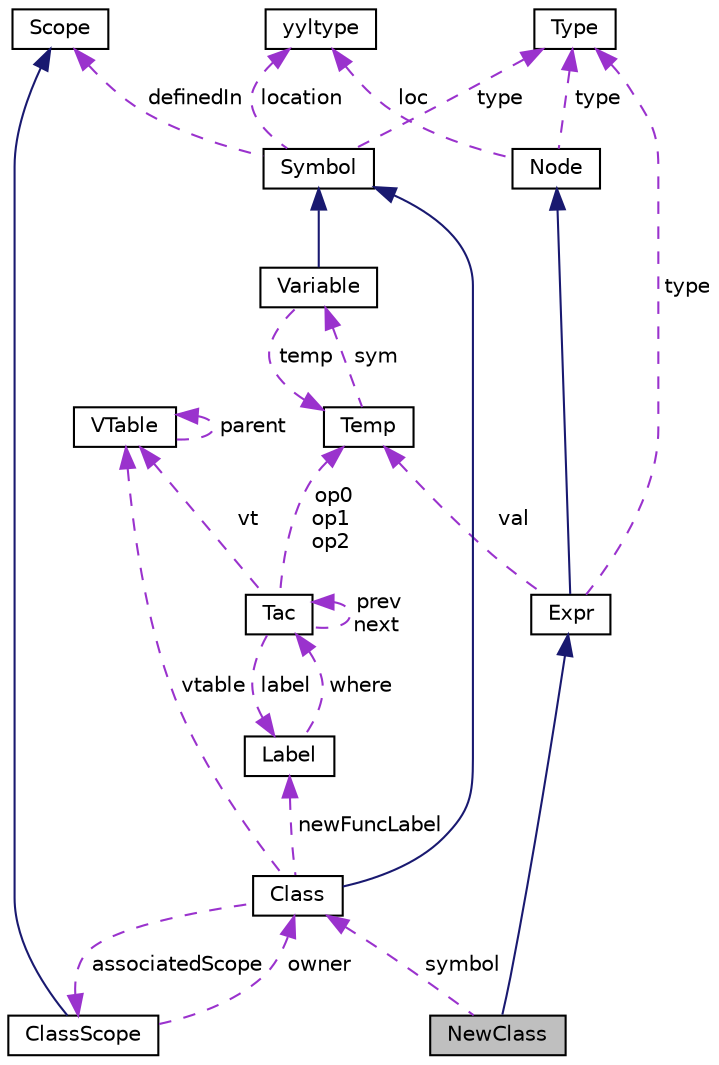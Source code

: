 digraph "NewClass"
{
 // LATEX_PDF_SIZE
  edge [fontname="Helvetica",fontsize="10",labelfontname="Helvetica",labelfontsize="10"];
  node [fontname="Helvetica",fontsize="10",shape=record];
  Node1 [label="NewClass",height=0.2,width=0.4,color="black", fillcolor="grey75", style="filled", fontcolor="black",tooltip="new class node"];
  Node2 -> Node1 [dir="back",color="midnightblue",fontsize="10",style="solid",fontname="Helvetica"];
  Node2 [label="Expr",height=0.2,width=0.4,color="black", fillcolor="white", style="filled",URL="$classExpr.html",tooltip="expression node(interface)"];
  Node3 -> Node2 [dir="back",color="midnightblue",fontsize="10",style="solid",fontname="Helvetica"];
  Node3 [label="Node",height=0.2,width=0.4,color="black", fillcolor="white", style="filled",URL="$classNode.html",tooltip="basic node defination"];
  Node4 -> Node3 [dir="back",color="darkorchid3",fontsize="10",style="dashed",label=" loc" ,fontname="Helvetica"];
  Node4 [label="yyltype",height=0.2,width=0.4,color="black", fillcolor="white", style="filled",URL="$structyyltype.html",tooltip="store location information"];
  Node5 -> Node3 [dir="back",color="darkorchid3",fontsize="10",style="dashed",label=" type" ,fontname="Helvetica"];
  Node5 [label="Type",height=0.2,width=0.4,color="black", fillcolor="white", style="filled",URL="$classType.html",tooltip=" "];
  Node6 -> Node2 [dir="back",color="darkorchid3",fontsize="10",style="dashed",label=" val" ,fontname="Helvetica"];
  Node6 [label="Temp",height=0.2,width=0.4,color="black", fillcolor="white", style="filled",URL="$classTemp.html",tooltip=" "];
  Node7 -> Node6 [dir="back",color="darkorchid3",fontsize="10",style="dashed",label=" sym" ,fontname="Helvetica"];
  Node7 [label="Variable",height=0.2,width=0.4,color="black", fillcolor="white", style="filled",URL="$classVariable.html",tooltip=" "];
  Node8 -> Node7 [dir="back",color="midnightblue",fontsize="10",style="solid",fontname="Helvetica"];
  Node8 [label="Symbol",height=0.2,width=0.4,color="black", fillcolor="white", style="filled",URL="$classSymbol.html",tooltip=" "];
  Node4 -> Node8 [dir="back",color="darkorchid3",fontsize="10",style="dashed",label=" location" ,fontname="Helvetica"];
  Node5 -> Node8 [dir="back",color="darkorchid3",fontsize="10",style="dashed",label=" type" ,fontname="Helvetica"];
  Node9 -> Node8 [dir="back",color="darkorchid3",fontsize="10",style="dashed",label=" definedIn" ,fontname="Helvetica"];
  Node9 [label="Scope",height=0.2,width=0.4,color="black", fillcolor="white", style="filled",URL="$classScope.html",tooltip="scope interface"];
  Node6 -> Node7 [dir="back",color="darkorchid3",fontsize="10",style="dashed",label=" temp" ,fontname="Helvetica"];
  Node5 -> Node2 [dir="back",color="darkorchid3",fontsize="10",style="dashed",label=" type" ,fontname="Helvetica"];
  Node10 -> Node1 [dir="back",color="darkorchid3",fontsize="10",style="dashed",label=" symbol" ,fontname="Helvetica"];
  Node10 [label="Class",height=0.2,width=0.4,color="black", fillcolor="white", style="filled",URL="$classClass.html",tooltip=" "];
  Node8 -> Node10 [dir="back",color="midnightblue",fontsize="10",style="solid",fontname="Helvetica"];
  Node11 -> Node10 [dir="back",color="darkorchid3",fontsize="10",style="dashed",label=" associatedScope" ,fontname="Helvetica"];
  Node11 [label="ClassScope",height=0.2,width=0.4,color="black", fillcolor="white", style="filled",URL="$classClassScope.html",tooltip=" "];
  Node9 -> Node11 [dir="back",color="midnightblue",fontsize="10",style="solid",fontname="Helvetica"];
  Node10 -> Node11 [dir="back",color="darkorchid3",fontsize="10",style="dashed",label=" owner" ,fontname="Helvetica"];
  Node12 -> Node10 [dir="back",color="darkorchid3",fontsize="10",style="dashed",label=" vtable" ,fontname="Helvetica"];
  Node12 [label="VTable",height=0.2,width=0.4,color="black", fillcolor="white", style="filled",URL="$classVTable.html",tooltip=" "];
  Node12 -> Node12 [dir="back",color="darkorchid3",fontsize="10",style="dashed",label=" parent" ,fontname="Helvetica"];
  Node13 -> Node10 [dir="back",color="darkorchid3",fontsize="10",style="dashed",label=" newFuncLabel" ,fontname="Helvetica"];
  Node13 [label="Label",height=0.2,width=0.4,color="black", fillcolor="white", style="filled",URL="$classLabel.html",tooltip=" "];
  Node14 -> Node13 [dir="back",color="darkorchid3",fontsize="10",style="dashed",label=" where" ,fontname="Helvetica"];
  Node14 [label="Tac",height=0.2,width=0.4,color="black", fillcolor="white", style="filled",URL="$classTac.html",tooltip=" "];
  Node14 -> Node14 [dir="back",color="darkorchid3",fontsize="10",style="dashed",label=" prev\nnext" ,fontname="Helvetica"];
  Node6 -> Node14 [dir="back",color="darkorchid3",fontsize="10",style="dashed",label=" op0\nop1\nop2" ,fontname="Helvetica"];
  Node12 -> Node14 [dir="back",color="darkorchid3",fontsize="10",style="dashed",label=" vt" ,fontname="Helvetica"];
  Node13 -> Node14 [dir="back",color="darkorchid3",fontsize="10",style="dashed",label=" label" ,fontname="Helvetica"];
}
